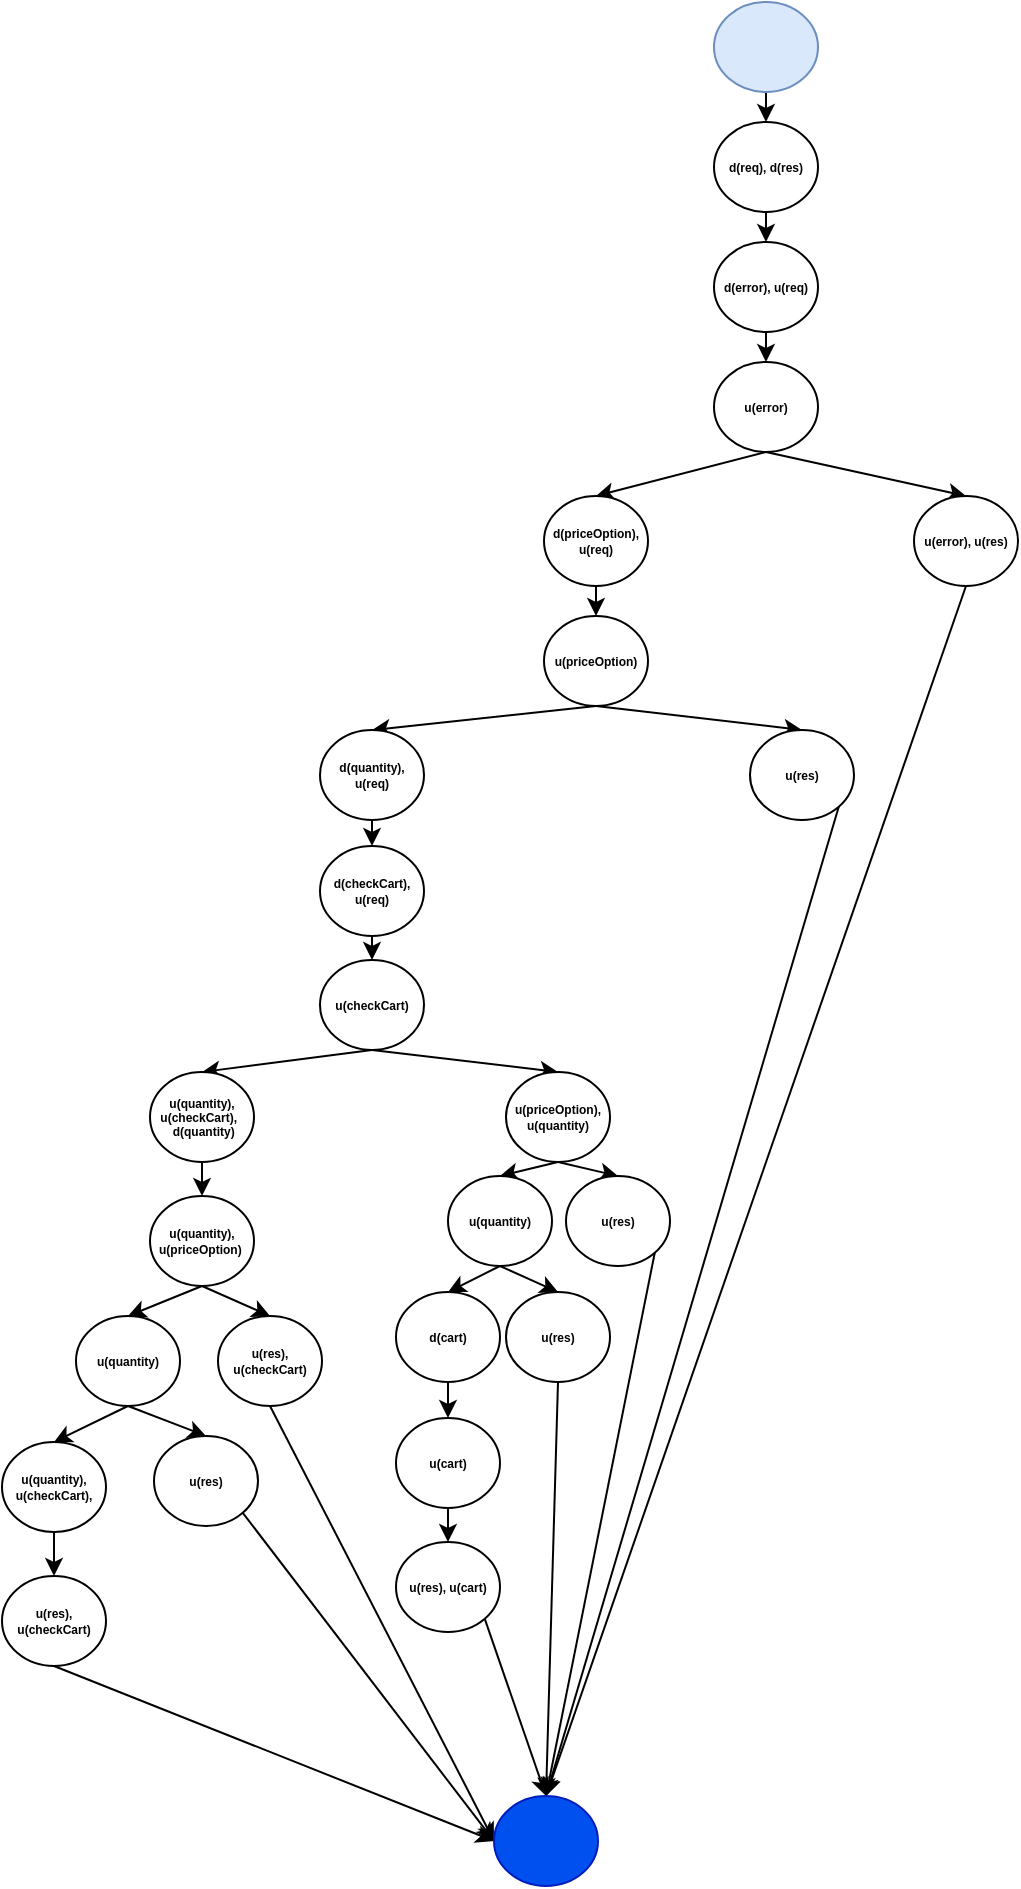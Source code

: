 <mxfile version="14.1.3" type="github">
  <diagram id="PYtqz0jJLVaQwFEC9LmB" name="Page-1">
    <mxGraphModel dx="745" dy="310" grid="0" gridSize="10" guides="1" tooltips="1" connect="1" arrows="1" fold="1" page="1" pageScale="1" pageWidth="850" pageHeight="1100" math="0" shadow="0">
      <root>
        <mxCell id="0" />
        <mxCell id="1" parent="0" />
        <mxCell id="cX_QqQjDj7oF1QqufWb9-50" style="edgeStyle=orthogonalEdgeStyle;rounded=0;orthogonalLoop=1;jettySize=auto;html=1;exitX=0.5;exitY=1;exitDx=0;exitDy=0;entryX=0.5;entryY=0;entryDx=0;entryDy=0;verticalAlign=middle;fontSize=6;fontStyle=1" edge="1" parent="1" source="cX_QqQjDj7oF1QqufWb9-2" target="cX_QqQjDj7oF1QqufWb9-5">
          <mxGeometry relative="1" as="geometry" />
        </mxCell>
        <mxCell id="cX_QqQjDj7oF1QqufWb9-2" value="" style="ellipse;whiteSpace=wrap;html=1;labelBackgroundColor=none;fillColor=#dae8fc;strokeColor=#6c8ebf;sketch=0;verticalAlign=middle;fontSize=6;fontStyle=1;shadow=0;" vertex="1" parent="1">
          <mxGeometry x="503" y="3" width="52" height="45" as="geometry" />
        </mxCell>
        <mxCell id="cX_QqQjDj7oF1QqufWb9-51" style="edgeStyle=none;rounded=0;orthogonalLoop=1;jettySize=auto;html=1;exitX=0.5;exitY=1;exitDx=0;exitDy=0;entryX=0.5;entryY=0;entryDx=0;entryDy=0;verticalAlign=middle;fontSize=6;fontStyle=1" edge="1" parent="1" source="cX_QqQjDj7oF1QqufWb9-4" target="cX_QqQjDj7oF1QqufWb9-8">
          <mxGeometry relative="1" as="geometry" />
        </mxCell>
        <mxCell id="cX_QqQjDj7oF1QqufWb9-92" style="edgeStyle=none;rounded=0;orthogonalLoop=1;jettySize=auto;html=1;exitX=0.5;exitY=1;exitDx=0;exitDy=0;entryX=0.5;entryY=0;entryDx=0;entryDy=0;verticalAlign=middle;fontSize=6;fontStyle=1" edge="1" parent="1" source="cX_QqQjDj7oF1QqufWb9-4" target="cX_QqQjDj7oF1QqufWb9-74">
          <mxGeometry relative="1" as="geometry" />
        </mxCell>
        <mxCell id="cX_QqQjDj7oF1QqufWb9-4" value="u(error)" style="ellipse;whiteSpace=wrap;html=1;verticalAlign=middle;fontSize=6;strokeWidth=1;fontStyle=1" vertex="1" parent="1">
          <mxGeometry x="503" y="183" width="52" height="45" as="geometry" />
        </mxCell>
        <mxCell id="cX_QqQjDj7oF1QqufWb9-191" style="edgeStyle=none;rounded=0;orthogonalLoop=1;jettySize=auto;html=1;exitX=0.5;exitY=1;exitDx=0;exitDy=0;entryX=0.5;entryY=0;entryDx=0;entryDy=0;fontSize=6;fontStyle=1" edge="1" parent="1" source="cX_QqQjDj7oF1QqufWb9-5" target="cX_QqQjDj7oF1QqufWb9-190">
          <mxGeometry relative="1" as="geometry" />
        </mxCell>
        <mxCell id="cX_QqQjDj7oF1QqufWb9-5" value="d(req), d(res)" style="ellipse;whiteSpace=wrap;html=1;verticalAlign=middle;fontSize=6;fontStyle=1" vertex="1" parent="1">
          <mxGeometry x="503" y="63" width="52" height="45" as="geometry" />
        </mxCell>
        <mxCell id="cX_QqQjDj7oF1QqufWb9-83" style="edgeStyle=none;rounded=0;orthogonalLoop=1;jettySize=auto;html=1;exitX=0.5;exitY=1;exitDx=0;exitDy=0;entryX=0.5;entryY=0;entryDx=0;entryDy=0;verticalAlign=middle;fontSize=6;fontStyle=1" edge="1" parent="1" source="cX_QqQjDj7oF1QqufWb9-8" target="cX_QqQjDj7oF1QqufWb9-75">
          <mxGeometry relative="1" as="geometry">
            <mxPoint x="434.0" y="297" as="sourcePoint" />
          </mxGeometry>
        </mxCell>
        <mxCell id="cX_QqQjDj7oF1QqufWb9-8" value="d(priceOption), u(req)" style="ellipse;whiteSpace=wrap;html=1;verticalAlign=middle;fontSize=6;fontStyle=1" vertex="1" parent="1">
          <mxGeometry x="418" y="250" width="52" height="45" as="geometry" />
        </mxCell>
        <mxCell id="cX_QqQjDj7oF1QqufWb9-145" style="edgeStyle=none;rounded=0;orthogonalLoop=1;jettySize=auto;html=1;exitX=0.5;exitY=1;exitDx=0;exitDy=0;entryX=0.5;entryY=0;entryDx=0;entryDy=0;verticalAlign=middle;fontSize=6;fontStyle=1" edge="1" parent="1" source="cX_QqQjDj7oF1QqufWb9-74" target="cX_QqQjDj7oF1QqufWb9-132">
          <mxGeometry relative="1" as="geometry">
            <mxPoint x="633" y="977.0" as="targetPoint" />
          </mxGeometry>
        </mxCell>
        <mxCell id="cX_QqQjDj7oF1QqufWb9-74" value="u(error), u(res)" style="ellipse;whiteSpace=wrap;html=1;verticalAlign=middle;fontSize=6;fontStyle=1" vertex="1" parent="1">
          <mxGeometry x="603" y="250" width="52" height="45" as="geometry" />
        </mxCell>
        <mxCell id="cX_QqQjDj7oF1QqufWb9-84" style="edgeStyle=none;rounded=0;orthogonalLoop=1;jettySize=auto;html=1;exitX=0.5;exitY=1;exitDx=0;exitDy=0;entryX=0.5;entryY=0;entryDx=0;entryDy=0;verticalAlign=middle;fontSize=6;fontStyle=1" edge="1" parent="1" source="cX_QqQjDj7oF1QqufWb9-75" target="cX_QqQjDj7oF1QqufWb9-78">
          <mxGeometry relative="1" as="geometry" />
        </mxCell>
        <mxCell id="cX_QqQjDj7oF1QqufWb9-85" style="edgeStyle=none;rounded=0;orthogonalLoop=1;jettySize=auto;html=1;exitX=0.5;exitY=1;exitDx=0;exitDy=0;entryX=0.5;entryY=0;entryDx=0;entryDy=0;verticalAlign=middle;fontSize=6;fontStyle=1" edge="1" parent="1" source="cX_QqQjDj7oF1QqufWb9-75" target="cX_QqQjDj7oF1QqufWb9-76">
          <mxGeometry relative="1" as="geometry" />
        </mxCell>
        <mxCell id="cX_QqQjDj7oF1QqufWb9-75" value="u(priceOption)" style="ellipse;whiteSpace=wrap;html=1;verticalAlign=middle;fontSize=6;fontStyle=1" vertex="1" parent="1">
          <mxGeometry x="418" y="310" width="52" height="45" as="geometry" />
        </mxCell>
        <mxCell id="cX_QqQjDj7oF1QqufWb9-144" style="edgeStyle=none;rounded=0;orthogonalLoop=1;jettySize=auto;html=1;exitX=1;exitY=1;exitDx=0;exitDy=0;entryX=0.5;entryY=0;entryDx=0;entryDy=0;verticalAlign=middle;fontSize=6;fontStyle=1" edge="1" parent="1" source="cX_QqQjDj7oF1QqufWb9-76" target="cX_QqQjDj7oF1QqufWb9-132">
          <mxGeometry relative="1" as="geometry" />
        </mxCell>
        <mxCell id="cX_QqQjDj7oF1QqufWb9-76" value="u(res)" style="ellipse;whiteSpace=wrap;html=1;verticalAlign=middle;fontSize=6;fontStyle=1" vertex="1" parent="1">
          <mxGeometry x="521" y="367" width="52" height="45" as="geometry" />
        </mxCell>
        <mxCell id="cX_QqQjDj7oF1QqufWb9-86" style="edgeStyle=none;rounded=0;orthogonalLoop=1;jettySize=auto;html=1;exitX=0.5;exitY=1;exitDx=0;exitDy=0;entryX=0.5;entryY=0;entryDx=0;entryDy=0;verticalAlign=middle;fontSize=6;fontStyle=1" edge="1" parent="1" source="cX_QqQjDj7oF1QqufWb9-78" target="cX_QqQjDj7oF1QqufWb9-79">
          <mxGeometry relative="1" as="geometry" />
        </mxCell>
        <mxCell id="cX_QqQjDj7oF1QqufWb9-78" value="d(quantity), u(req)" style="ellipse;whiteSpace=wrap;html=1;verticalAlign=middle;fontSize=6;fontStyle=1" vertex="1" parent="1">
          <mxGeometry x="306" y="367" width="52" height="45" as="geometry" />
        </mxCell>
        <mxCell id="cX_QqQjDj7oF1QqufWb9-87" style="edgeStyle=none;rounded=0;orthogonalLoop=1;jettySize=auto;html=1;exitX=0.5;exitY=1;exitDx=0;exitDy=0;entryX=0.5;entryY=0;entryDx=0;entryDy=0;verticalAlign=middle;fontSize=6;fontStyle=1" edge="1" parent="1" source="cX_QqQjDj7oF1QqufWb9-79" target="cX_QqQjDj7oF1QqufWb9-80">
          <mxGeometry relative="1" as="geometry" />
        </mxCell>
        <mxCell id="cX_QqQjDj7oF1QqufWb9-79" value="d(checkCart), u(req)" style="ellipse;whiteSpace=wrap;html=1;verticalAlign=middle;fontSize=6;fontStyle=1" vertex="1" parent="1">
          <mxGeometry x="306" y="425" width="52" height="45" as="geometry" />
        </mxCell>
        <mxCell id="cX_QqQjDj7oF1QqufWb9-91" style="edgeStyle=none;rounded=0;orthogonalLoop=1;jettySize=auto;html=1;exitX=0.5;exitY=1;exitDx=0;exitDy=0;entryX=0.5;entryY=0;entryDx=0;entryDy=0;verticalAlign=middle;fontSize=6;fontStyle=1" edge="1" parent="1" source="cX_QqQjDj7oF1QqufWb9-80" target="cX_QqQjDj7oF1QqufWb9-82">
          <mxGeometry relative="1" as="geometry" />
        </mxCell>
        <mxCell id="cX_QqQjDj7oF1QqufWb9-95" style="edgeStyle=none;rounded=0;orthogonalLoop=1;jettySize=auto;html=1;entryX=0.5;entryY=0;entryDx=0;entryDy=0;exitX=0.5;exitY=1;exitDx=0;exitDy=0;verticalAlign=middle;fontSize=6;fontStyle=1" edge="1" parent="1" source="cX_QqQjDj7oF1QqufWb9-80" target="cX_QqQjDj7oF1QqufWb9-94">
          <mxGeometry relative="1" as="geometry">
            <mxPoint x="321" y="524" as="sourcePoint" />
          </mxGeometry>
        </mxCell>
        <mxCell id="cX_QqQjDj7oF1QqufWb9-80" value="u(checkCart)" style="ellipse;whiteSpace=wrap;html=1;verticalAlign=middle;fontSize=6;fontStyle=1" vertex="1" parent="1">
          <mxGeometry x="306" y="482" width="52" height="45" as="geometry" />
        </mxCell>
        <mxCell id="cX_QqQjDj7oF1QqufWb9-121" style="edgeStyle=none;rounded=0;orthogonalLoop=1;jettySize=auto;html=1;exitX=0.5;exitY=1;exitDx=0;exitDy=0;entryX=0.5;entryY=0;entryDx=0;entryDy=0;verticalAlign=middle;fontSize=6;fontStyle=1" edge="1" parent="1" source="cX_QqQjDj7oF1QqufWb9-82" target="cX_QqQjDj7oF1QqufWb9-110">
          <mxGeometry relative="1" as="geometry" />
        </mxCell>
        <mxCell id="cX_QqQjDj7oF1QqufWb9-82" value="u(quantity), u(checkCart),&amp;nbsp;&amp;nbsp;&lt;br style=&quot;font-size: 6px;&quot;&gt;&amp;nbsp;d(quantity)" style="ellipse;whiteSpace=wrap;html=1;verticalAlign=middle;fontSize=6;fontStyle=1" vertex="1" parent="1">
          <mxGeometry x="221" y="538" width="52" height="45" as="geometry" />
        </mxCell>
        <mxCell id="cX_QqQjDj7oF1QqufWb9-100" style="edgeStyle=none;rounded=0;orthogonalLoop=1;jettySize=auto;html=1;exitX=0.5;exitY=1;exitDx=0;exitDy=0;entryX=0.5;entryY=0;entryDx=0;entryDy=0;verticalAlign=middle;fontSize=6;fontStyle=1" edge="1" parent="1" source="cX_QqQjDj7oF1QqufWb9-94" target="cX_QqQjDj7oF1QqufWb9-99">
          <mxGeometry relative="1" as="geometry" />
        </mxCell>
        <mxCell id="cX_QqQjDj7oF1QqufWb9-131" style="edgeStyle=none;rounded=0;orthogonalLoop=1;jettySize=auto;html=1;exitX=0.5;exitY=1;exitDx=0;exitDy=0;entryX=0.5;entryY=0;entryDx=0;entryDy=0;verticalAlign=middle;fontSize=6;fontStyle=1" edge="1" parent="1" source="cX_QqQjDj7oF1QqufWb9-94" target="cX_QqQjDj7oF1QqufWb9-97">
          <mxGeometry relative="1" as="geometry" />
        </mxCell>
        <mxCell id="cX_QqQjDj7oF1QqufWb9-94" value="u(priceOption), u(quantity)" style="ellipse;whiteSpace=wrap;html=1;verticalAlign=middle;fontSize=6;fontStyle=1" vertex="1" parent="1">
          <mxGeometry x="399" y="538" width="52" height="45" as="geometry" />
        </mxCell>
        <mxCell id="cX_QqQjDj7oF1QqufWb9-143" style="edgeStyle=none;rounded=0;orthogonalLoop=1;jettySize=auto;html=1;exitX=1;exitY=1;exitDx=0;exitDy=0;entryX=0.5;entryY=0;entryDx=0;entryDy=0;verticalAlign=middle;fontSize=6;fontStyle=1" edge="1" parent="1" source="cX_QqQjDj7oF1QqufWb9-97" target="cX_QqQjDj7oF1QqufWb9-132">
          <mxGeometry relative="1" as="geometry" />
        </mxCell>
        <mxCell id="cX_QqQjDj7oF1QqufWb9-97" value="u(res)" style="ellipse;whiteSpace=wrap;html=1;verticalAlign=middle;fontSize=6;fontStyle=1" vertex="1" parent="1">
          <mxGeometry x="429" y="590" width="52" height="45" as="geometry" />
        </mxCell>
        <mxCell id="cX_QqQjDj7oF1QqufWb9-126" style="edgeStyle=none;rounded=0;orthogonalLoop=1;jettySize=auto;html=1;exitX=0.5;exitY=1;exitDx=0;exitDy=0;entryX=0.5;entryY=0;entryDx=0;entryDy=0;verticalAlign=middle;fontSize=6;fontStyle=1" edge="1" parent="1" source="cX_QqQjDj7oF1QqufWb9-99" target="cX_QqQjDj7oF1QqufWb9-104">
          <mxGeometry relative="1" as="geometry" />
        </mxCell>
        <mxCell id="cX_QqQjDj7oF1QqufWb9-127" style="edgeStyle=none;rounded=0;orthogonalLoop=1;jettySize=auto;html=1;exitX=0.5;exitY=1;exitDx=0;exitDy=0;entryX=0.5;entryY=0;entryDx=0;entryDy=0;verticalAlign=middle;fontSize=6;fontStyle=1" edge="1" parent="1" source="cX_QqQjDj7oF1QqufWb9-99" target="cX_QqQjDj7oF1QqufWb9-101">
          <mxGeometry relative="1" as="geometry" />
        </mxCell>
        <mxCell id="cX_QqQjDj7oF1QqufWb9-99" value="u(quantity)" style="ellipse;whiteSpace=wrap;html=1;verticalAlign=middle;fontSize=6;fontStyle=1" vertex="1" parent="1">
          <mxGeometry x="370" y="590" width="52" height="45" as="geometry" />
        </mxCell>
        <mxCell id="cX_QqQjDj7oF1QqufWb9-142" style="edgeStyle=none;rounded=0;orthogonalLoop=1;jettySize=auto;html=1;exitX=0.5;exitY=1;exitDx=0;exitDy=0;entryX=0.5;entryY=0;entryDx=0;entryDy=0;verticalAlign=middle;fontSize=6;fontStyle=1" edge="1" parent="1" source="cX_QqQjDj7oF1QqufWb9-101" target="cX_QqQjDj7oF1QqufWb9-132">
          <mxGeometry relative="1" as="geometry">
            <mxPoint x="613" y="966.0" as="targetPoint" />
          </mxGeometry>
        </mxCell>
        <mxCell id="cX_QqQjDj7oF1QqufWb9-101" value="u(res)" style="ellipse;whiteSpace=wrap;html=1;verticalAlign=middle;fontSize=6;fontStyle=1" vertex="1" parent="1">
          <mxGeometry x="399" y="648" width="52" height="45" as="geometry" />
        </mxCell>
        <mxCell id="cX_QqQjDj7oF1QqufWb9-130" style="edgeStyle=none;rounded=0;orthogonalLoop=1;jettySize=auto;html=1;exitX=0.5;exitY=1;exitDx=0;exitDy=0;entryX=0.5;entryY=0;entryDx=0;entryDy=0;verticalAlign=middle;fontSize=6;fontStyle=1" edge="1" parent="1" source="cX_QqQjDj7oF1QqufWb9-104" target="cX_QqQjDj7oF1QqufWb9-106">
          <mxGeometry relative="1" as="geometry" />
        </mxCell>
        <mxCell id="cX_QqQjDj7oF1QqufWb9-104" value="d(cart)" style="ellipse;whiteSpace=wrap;html=1;verticalAlign=middle;fontSize=6;fontStyle=1" vertex="1" parent="1">
          <mxGeometry x="344" y="648" width="52" height="45" as="geometry" />
        </mxCell>
        <mxCell id="cX_QqQjDj7oF1QqufWb9-109" style="edgeStyle=none;rounded=0;orthogonalLoop=1;jettySize=auto;html=1;exitX=0.5;exitY=1;exitDx=0;exitDy=0;entryX=0.5;entryY=0;entryDx=0;entryDy=0;verticalAlign=middle;fontSize=6;fontStyle=1" edge="1" parent="1" source="cX_QqQjDj7oF1QqufWb9-106" target="cX_QqQjDj7oF1QqufWb9-107">
          <mxGeometry relative="1" as="geometry" />
        </mxCell>
        <mxCell id="cX_QqQjDj7oF1QqufWb9-106" value="u(cart)" style="ellipse;whiteSpace=wrap;html=1;verticalAlign=middle;fontSize=6;fontStyle=1" vertex="1" parent="1">
          <mxGeometry x="344" y="711" width="52" height="45" as="geometry" />
        </mxCell>
        <mxCell id="cX_QqQjDj7oF1QqufWb9-141" style="edgeStyle=none;rounded=0;orthogonalLoop=1;jettySize=auto;html=1;exitX=1;exitY=1;exitDx=0;exitDy=0;entryX=0.5;entryY=0;entryDx=0;entryDy=0;verticalAlign=middle;fontSize=6;fontStyle=1" edge="1" parent="1" source="cX_QqQjDj7oF1QqufWb9-107" target="cX_QqQjDj7oF1QqufWb9-132">
          <mxGeometry relative="1" as="geometry" />
        </mxCell>
        <mxCell id="cX_QqQjDj7oF1QqufWb9-107" value="u(res), u(cart)" style="ellipse;whiteSpace=wrap;html=1;verticalAlign=middle;fontSize=6;fontStyle=1" vertex="1" parent="1">
          <mxGeometry x="344" y="773" width="52" height="45" as="geometry" />
        </mxCell>
        <mxCell id="cX_QqQjDj7oF1QqufWb9-114" style="edgeStyle=none;rounded=0;orthogonalLoop=1;jettySize=auto;html=1;exitX=0.5;exitY=1;exitDx=0;exitDy=0;entryX=0.5;entryY=0;entryDx=0;entryDy=0;verticalAlign=middle;fontSize=6;fontStyle=1" edge="1" parent="1" source="cX_QqQjDj7oF1QqufWb9-110" target="cX_QqQjDj7oF1QqufWb9-111">
          <mxGeometry relative="1" as="geometry" />
        </mxCell>
        <mxCell id="cX_QqQjDj7oF1QqufWb9-118" style="edgeStyle=none;rounded=0;orthogonalLoop=1;jettySize=auto;html=1;exitX=0.5;exitY=1;exitDx=0;exitDy=0;entryX=0.5;entryY=0;entryDx=0;entryDy=0;verticalAlign=middle;fontSize=6;fontStyle=1" edge="1" parent="1" source="cX_QqQjDj7oF1QqufWb9-110" target="cX_QqQjDj7oF1QqufWb9-115">
          <mxGeometry relative="1" as="geometry" />
        </mxCell>
        <mxCell id="cX_QqQjDj7oF1QqufWb9-110" value="u(quantity), u(priceOption)&amp;nbsp;" style="ellipse;whiteSpace=wrap;html=1;verticalAlign=middle;fontSize=6;fontStyle=1" vertex="1" parent="1">
          <mxGeometry x="221" y="600" width="52" height="45" as="geometry" />
        </mxCell>
        <mxCell id="cX_QqQjDj7oF1QqufWb9-139" style="edgeStyle=none;rounded=0;orthogonalLoop=1;jettySize=auto;html=1;exitX=0.5;exitY=1;exitDx=0;exitDy=0;entryX=0;entryY=0.5;entryDx=0;entryDy=0;verticalAlign=middle;fontSize=6;fontStyle=1" edge="1" parent="1" source="cX_QqQjDj7oF1QqufWb9-111" target="cX_QqQjDj7oF1QqufWb9-132">
          <mxGeometry relative="1" as="geometry">
            <mxPoint x="553" y="936.0" as="targetPoint" />
          </mxGeometry>
        </mxCell>
        <mxCell id="cX_QqQjDj7oF1QqufWb9-111" value="u(res), u(checkCart)" style="ellipse;whiteSpace=wrap;html=1;verticalAlign=middle;fontSize=6;fontStyle=1" vertex="1" parent="1">
          <mxGeometry x="255" y="660" width="52" height="45" as="geometry" />
        </mxCell>
        <mxCell id="cX_QqQjDj7oF1QqufWb9-119" style="edgeStyle=none;rounded=0;orthogonalLoop=1;jettySize=auto;html=1;exitX=0.5;exitY=1;exitDx=0;exitDy=0;entryX=0.5;entryY=0;entryDx=0;entryDy=0;verticalAlign=middle;fontSize=6;fontStyle=1" edge="1" parent="1" source="cX_QqQjDj7oF1QqufWb9-115" target="cX_QqQjDj7oF1QqufWb9-116">
          <mxGeometry relative="1" as="geometry" />
        </mxCell>
        <mxCell id="cX_QqQjDj7oF1QqufWb9-120" style="edgeStyle=none;rounded=0;orthogonalLoop=1;jettySize=auto;html=1;exitX=0.5;exitY=1;exitDx=0;exitDy=0;entryX=0.5;entryY=0;entryDx=0;entryDy=0;verticalAlign=middle;fontSize=6;fontStyle=1" edge="1" parent="1" source="cX_QqQjDj7oF1QqufWb9-115" target="cX_QqQjDj7oF1QqufWb9-117">
          <mxGeometry relative="1" as="geometry" />
        </mxCell>
        <mxCell id="cX_QqQjDj7oF1QqufWb9-115" value="u(quantity)" style="ellipse;whiteSpace=wrap;html=1;verticalAlign=middle;fontSize=6;fontStyle=1" vertex="1" parent="1">
          <mxGeometry x="184" y="660" width="52" height="45" as="geometry" />
        </mxCell>
        <mxCell id="cX_QqQjDj7oF1QqufWb9-138" style="edgeStyle=none;rounded=0;orthogonalLoop=1;jettySize=auto;html=1;exitX=1;exitY=1;exitDx=0;exitDy=0;entryX=0;entryY=0.5;entryDx=0;entryDy=0;verticalAlign=middle;fontSize=6;fontStyle=1" edge="1" parent="1" source="cX_QqQjDj7oF1QqufWb9-116" target="cX_QqQjDj7oF1QqufWb9-132">
          <mxGeometry relative="1" as="geometry" />
        </mxCell>
        <mxCell id="cX_QqQjDj7oF1QqufWb9-116" value="u(res)" style="ellipse;whiteSpace=wrap;html=1;verticalAlign=middle;fontSize=6;fontStyle=1" vertex="1" parent="1">
          <mxGeometry x="223" y="720" width="52" height="45" as="geometry" />
        </mxCell>
        <mxCell id="cX_QqQjDj7oF1QqufWb9-124" style="edgeStyle=none;rounded=0;orthogonalLoop=1;jettySize=auto;html=1;exitX=0.5;exitY=1;exitDx=0;exitDy=0;entryX=0.5;entryY=0;entryDx=0;entryDy=0;verticalAlign=middle;fontSize=6;fontStyle=1" edge="1" parent="1" source="cX_QqQjDj7oF1QqufWb9-117" target="cX_QqQjDj7oF1QqufWb9-122">
          <mxGeometry relative="1" as="geometry" />
        </mxCell>
        <mxCell id="cX_QqQjDj7oF1QqufWb9-117" value="u(quantity), u(checkCart)," style="ellipse;whiteSpace=wrap;html=1;verticalAlign=middle;fontSize=6;fontStyle=1" vertex="1" parent="1">
          <mxGeometry x="147" y="723" width="52" height="45" as="geometry" />
        </mxCell>
        <mxCell id="cX_QqQjDj7oF1QqufWb9-135" style="edgeStyle=none;rounded=0;orthogonalLoop=1;jettySize=auto;html=1;exitX=0.5;exitY=1;exitDx=0;exitDy=0;entryX=0;entryY=0.5;entryDx=0;entryDy=0;verticalAlign=middle;fontSize=6;fontStyle=1" edge="1" parent="1" source="cX_QqQjDj7oF1QqufWb9-122" target="cX_QqQjDj7oF1QqufWb9-132">
          <mxGeometry relative="1" as="geometry" />
        </mxCell>
        <mxCell id="cX_QqQjDj7oF1QqufWb9-122" value="u(res), u(checkCart)" style="ellipse;whiteSpace=wrap;html=1;verticalAlign=middle;fontSize=6;fontStyle=1" vertex="1" parent="1">
          <mxGeometry x="147" y="790" width="52" height="45" as="geometry" />
        </mxCell>
        <mxCell id="cX_QqQjDj7oF1QqufWb9-132" value="" style="ellipse;whiteSpace=wrap;html=1;fillColor=#0050ef;strokeColor=#001DBC;fontColor=#ffffff;verticalAlign=middle;fontSize=6;fontStyle=1" vertex="1" parent="1">
          <mxGeometry x="393" y="900" width="52" height="45" as="geometry" />
        </mxCell>
        <mxCell id="cX_QqQjDj7oF1QqufWb9-140" style="edgeStyle=none;rounded=0;orthogonalLoop=1;jettySize=auto;html=1;exitX=0.5;exitY=0;exitDx=0;exitDy=0;verticalAlign=middle;fontSize=6;fontStyle=1" edge="1" parent="1" source="cX_QqQjDj7oF1QqufWb9-132" target="cX_QqQjDj7oF1QqufWb9-132">
          <mxGeometry relative="1" as="geometry" />
        </mxCell>
        <mxCell id="cX_QqQjDj7oF1QqufWb9-192" style="edgeStyle=none;rounded=0;orthogonalLoop=1;jettySize=auto;html=1;exitX=0.5;exitY=1;exitDx=0;exitDy=0;entryX=0.5;entryY=0;entryDx=0;entryDy=0;fontSize=6;fontStyle=1" edge="1" parent="1" source="cX_QqQjDj7oF1QqufWb9-190" target="cX_QqQjDj7oF1QqufWb9-4">
          <mxGeometry relative="1" as="geometry" />
        </mxCell>
        <mxCell id="cX_QqQjDj7oF1QqufWb9-190" value="d(error), u(req)" style="ellipse;whiteSpace=wrap;html=1;verticalAlign=middle;fontSize=6;fontStyle=1" vertex="1" parent="1">
          <mxGeometry x="503" y="123" width="52" height="45" as="geometry" />
        </mxCell>
      </root>
    </mxGraphModel>
  </diagram>
</mxfile>
